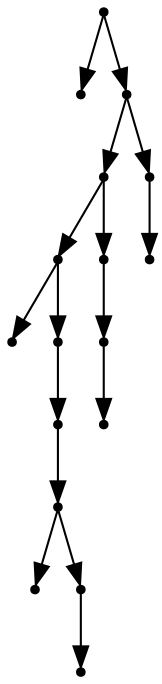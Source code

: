 digraph {
  16 [shape=point];
  0 [shape=point];
  15 [shape=point];
  12 [shape=point];
  8 [shape=point];
  1 [shape=point];
  7 [shape=point];
  6 [shape=point];
  5 [shape=point];
  2 [shape=point];
  4 [shape=point];
  3 [shape=point];
  11 [shape=point];
  10 [shape=point];
  9 [shape=point];
  14 [shape=point];
  13 [shape=point];
16 -> 0;
16 -> 15;
15 -> 12;
12 -> 8;
8 -> 1;
8 -> 7;
7 -> 6;
6 -> 5;
5 -> 2;
5 -> 4;
4 -> 3;
12 -> 11;
11 -> 10;
10 -> 9;
15 -> 14;
14 -> 13;
}
